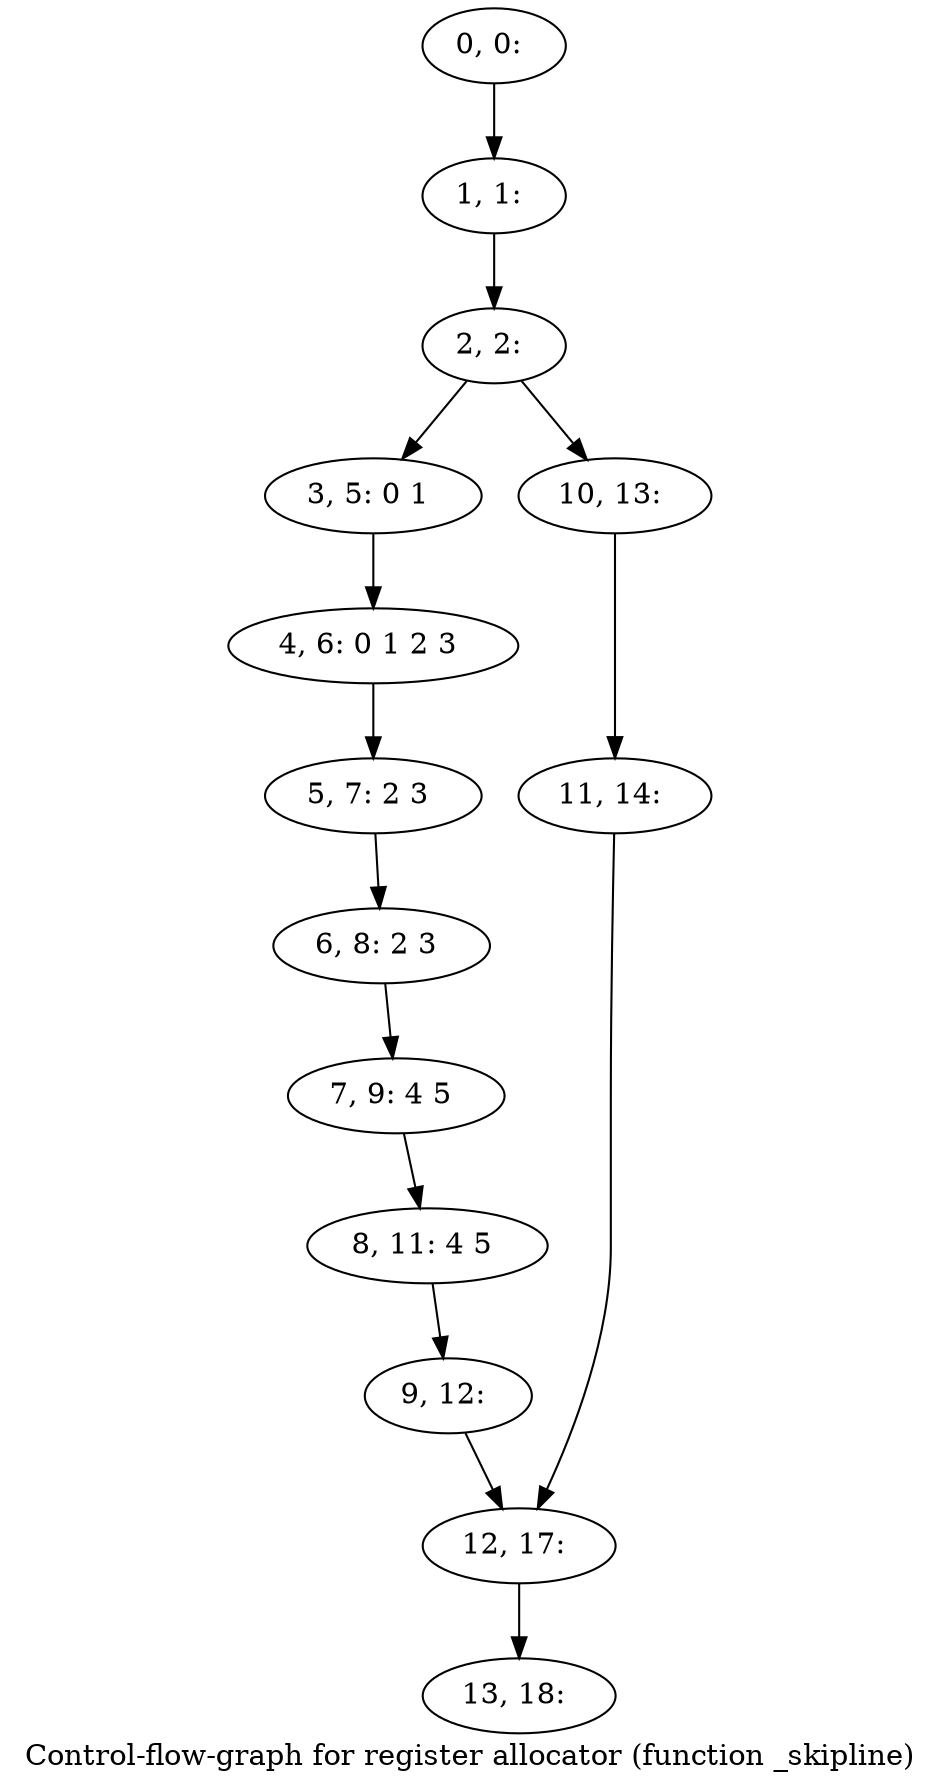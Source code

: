 digraph G {
graph [label="Control-flow-graph for register allocator (function _skipline)"]
0[label="0, 0: "];
1[label="1, 1: "];
2[label="2, 2: "];
3[label="3, 5: 0 1 "];
4[label="4, 6: 0 1 2 3 "];
5[label="5, 7: 2 3 "];
6[label="6, 8: 2 3 "];
7[label="7, 9: 4 5 "];
8[label="8, 11: 4 5 "];
9[label="9, 12: "];
10[label="10, 13: "];
11[label="11, 14: "];
12[label="12, 17: "];
13[label="13, 18: "];
0->1 ;
1->2 ;
2->3 ;
2->10 ;
3->4 ;
4->5 ;
5->6 ;
6->7 ;
7->8 ;
8->9 ;
9->12 ;
10->11 ;
11->12 ;
12->13 ;
}
